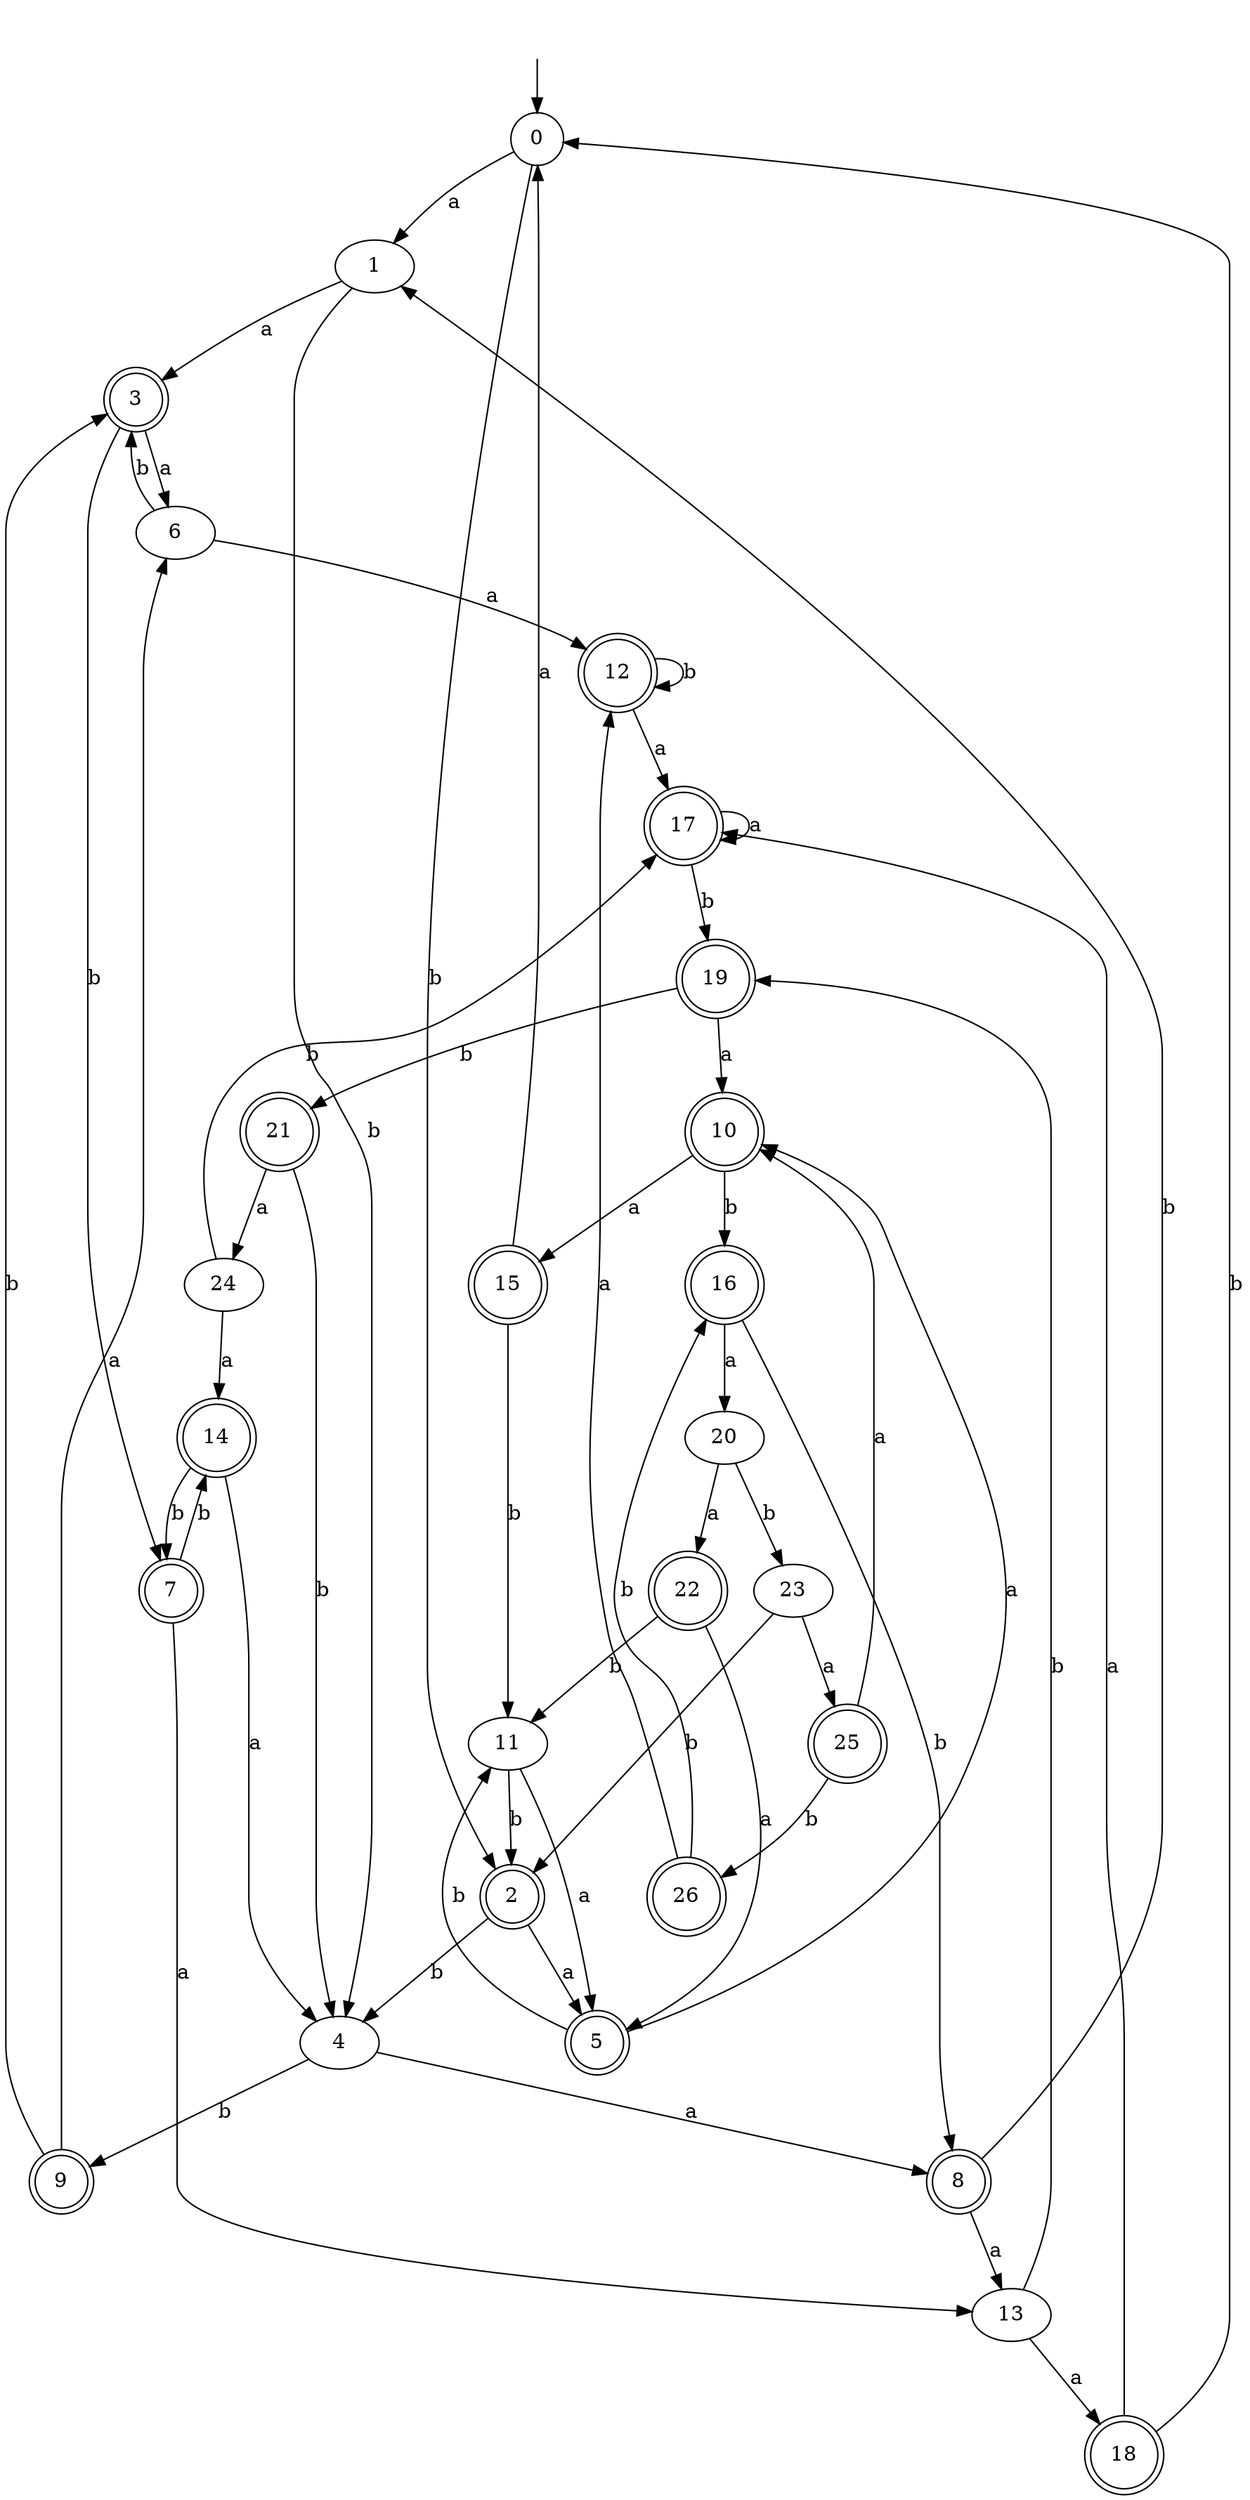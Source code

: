 digraph RandomDFA {
  __start0 [label="", shape=none];
  __start0 -> 0 [label=""];
  0 [shape=circle]
  0 -> 1 [label="a"]
  0 -> 2 [label="b"]
  1
  1 -> 3 [label="a"]
  1 -> 4 [label="b"]
  2 [shape=doublecircle]
  2 -> 5 [label="a"]
  2 -> 4 [label="b"]
  3 [shape=doublecircle]
  3 -> 6 [label="a"]
  3 -> 7 [label="b"]
  4
  4 -> 8 [label="a"]
  4 -> 9 [label="b"]
  5 [shape=doublecircle]
  5 -> 10 [label="a"]
  5 -> 11 [label="b"]
  6
  6 -> 12 [label="a"]
  6 -> 3 [label="b"]
  7 [shape=doublecircle]
  7 -> 13 [label="a"]
  7 -> 14 [label="b"]
  8 [shape=doublecircle]
  8 -> 13 [label="a"]
  8 -> 1 [label="b"]
  9 [shape=doublecircle]
  9 -> 6 [label="a"]
  9 -> 3 [label="b"]
  10 [shape=doublecircle]
  10 -> 15 [label="a"]
  10 -> 16 [label="b"]
  11
  11 -> 5 [label="a"]
  11 -> 2 [label="b"]
  12 [shape=doublecircle]
  12 -> 17 [label="a"]
  12 -> 12 [label="b"]
  13
  13 -> 18 [label="a"]
  13 -> 19 [label="b"]
  14 [shape=doublecircle]
  14 -> 4 [label="a"]
  14 -> 7 [label="b"]
  15 [shape=doublecircle]
  15 -> 0 [label="a"]
  15 -> 11 [label="b"]
  16 [shape=doublecircle]
  16 -> 20 [label="a"]
  16 -> 8 [label="b"]
  17 [shape=doublecircle]
  17 -> 17 [label="a"]
  17 -> 19 [label="b"]
  18 [shape=doublecircle]
  18 -> 17 [label="a"]
  18 -> 0 [label="b"]
  19 [shape=doublecircle]
  19 -> 10 [label="a"]
  19 -> 21 [label="b"]
  20
  20 -> 22 [label="a"]
  20 -> 23 [label="b"]
  21 [shape=doublecircle]
  21 -> 24 [label="a"]
  21 -> 4 [label="b"]
  22 [shape=doublecircle]
  22 -> 5 [label="a"]
  22 -> 11 [label="b"]
  23
  23 -> 25 [label="a"]
  23 -> 2 [label="b"]
  24
  24 -> 14 [label="a"]
  24 -> 17 [label="b"]
  25 [shape=doublecircle]
  25 -> 10 [label="a"]
  25 -> 26 [label="b"]
  26 [shape=doublecircle]
  26 -> 12 [label="a"]
  26 -> 16 [label="b"]
}
